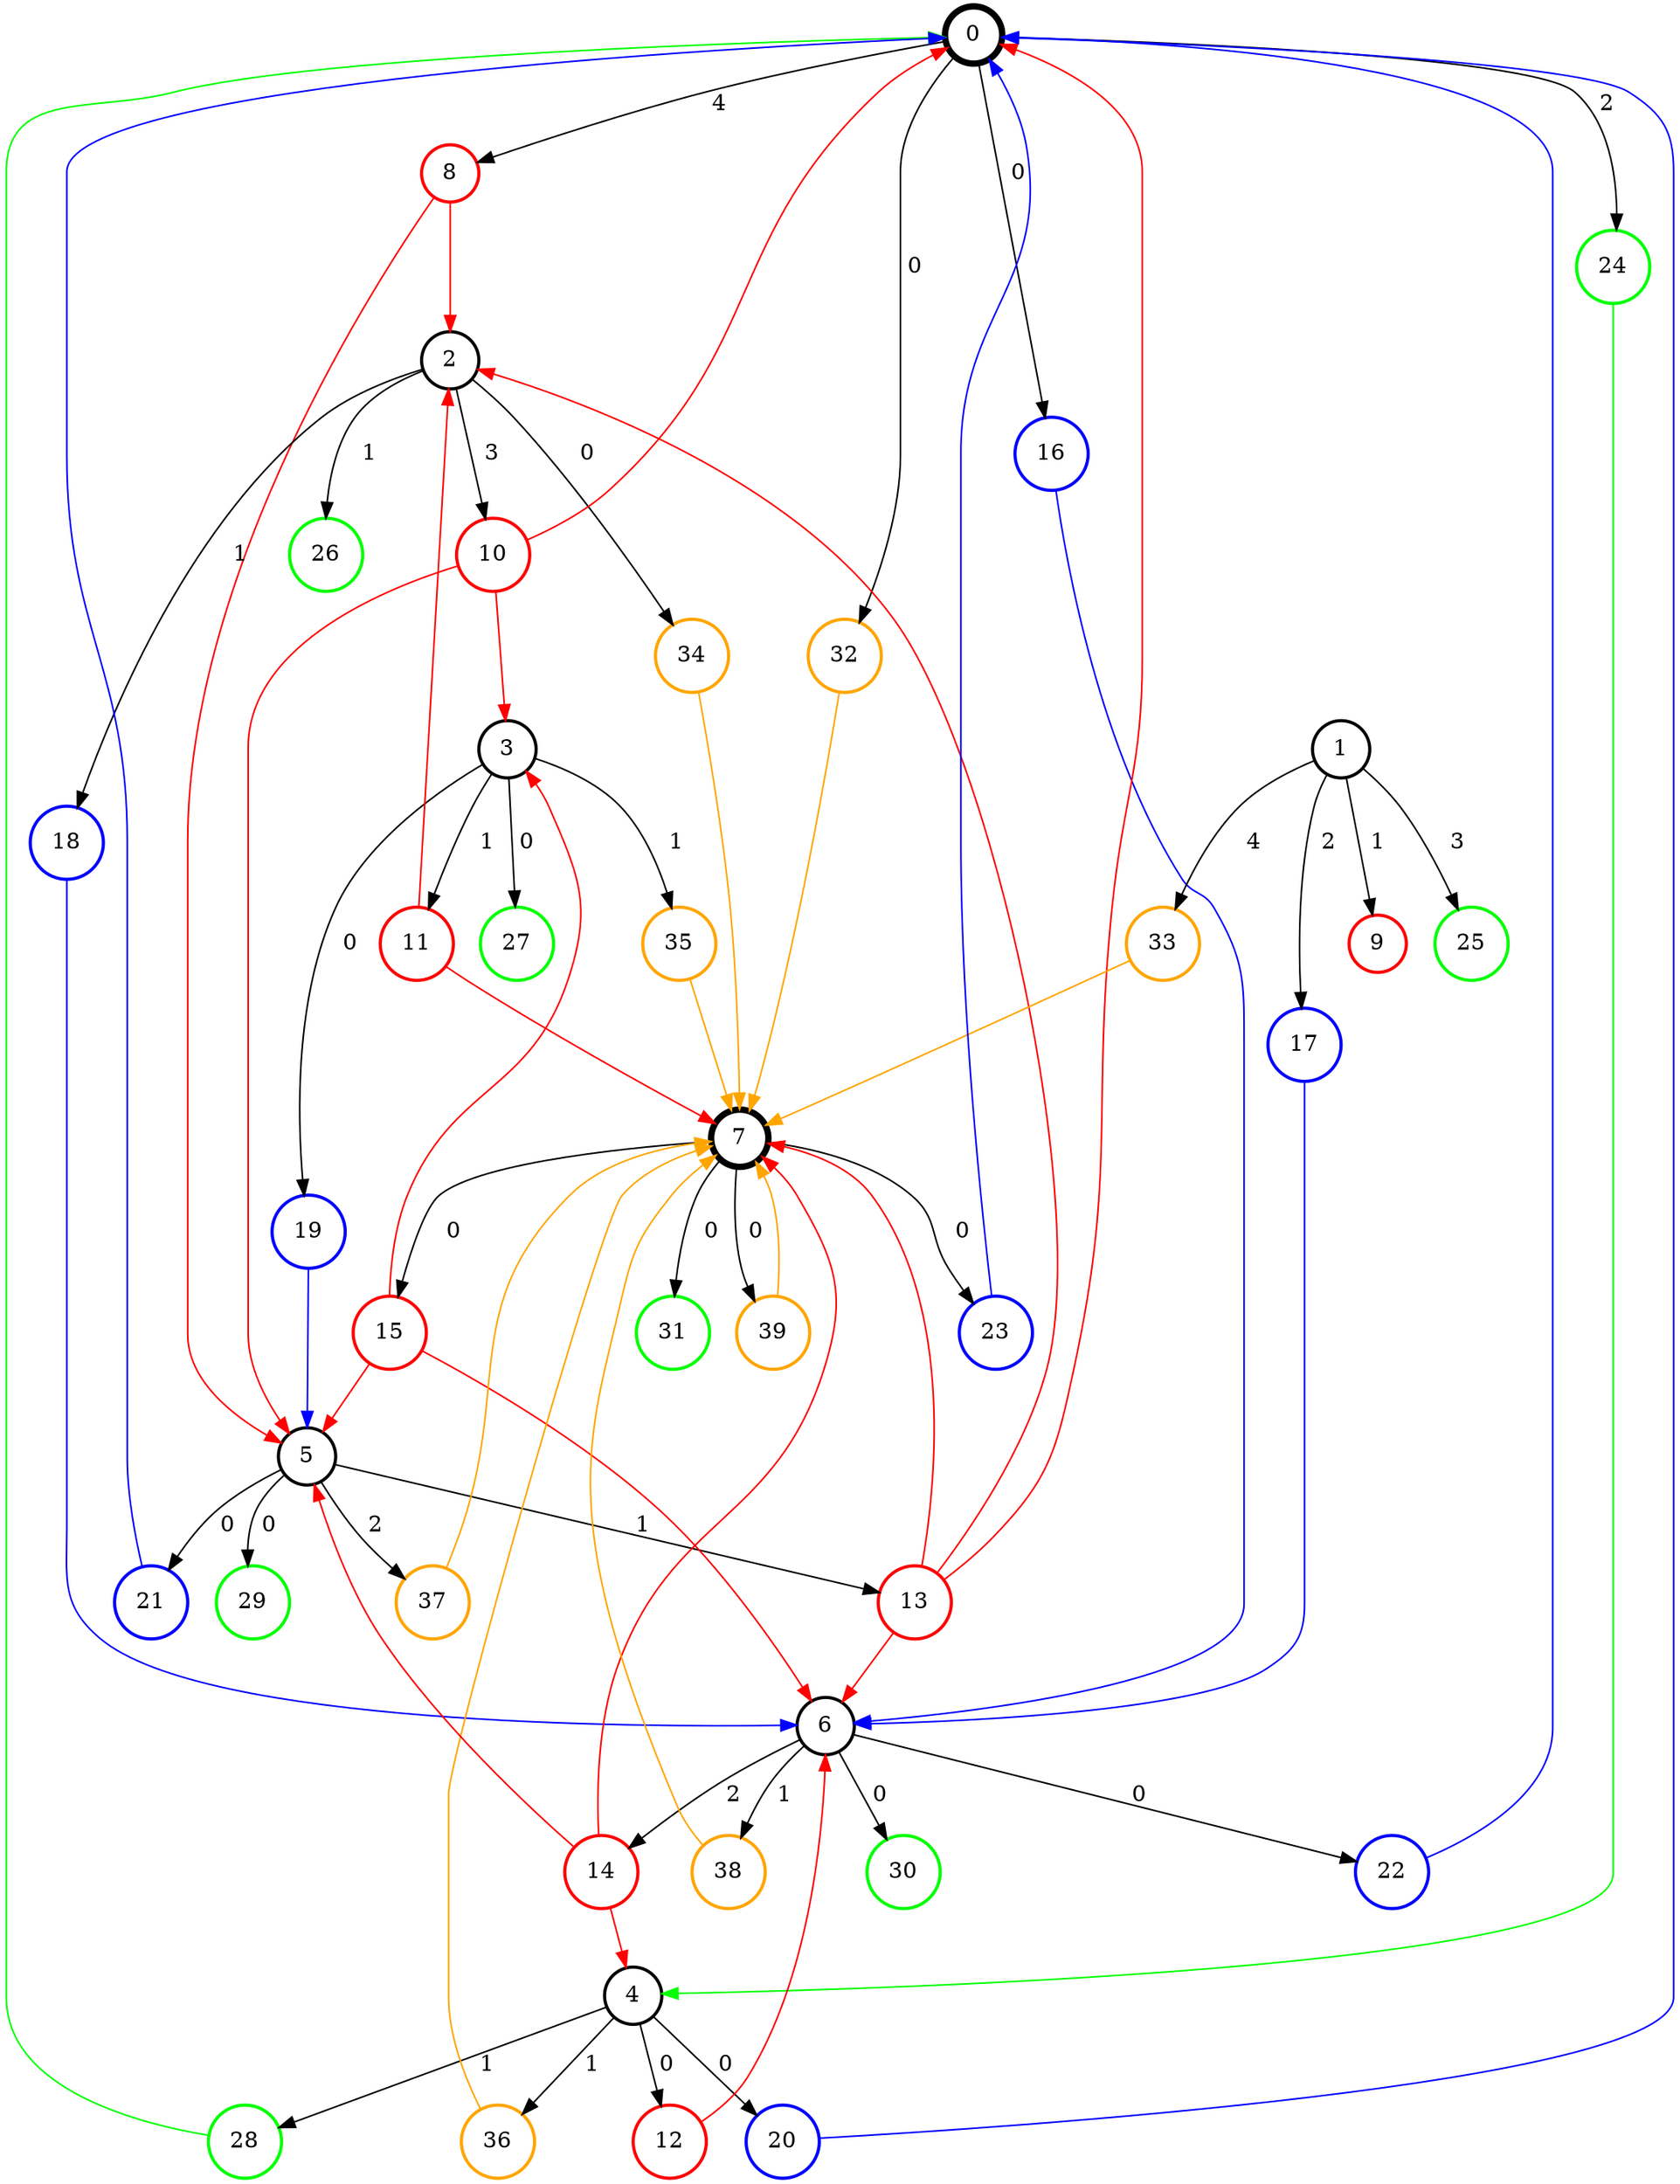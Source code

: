 digraph G {
margin = 0;
forcelabels = true;
node [ shape = circle, penwidth = 2 ];

0 [ penwidth = 4 ];
7 [ penwidth = 4 ];

0 -> 8 [ label = " 4 " ];
0 -> 16 [ label = " 0 " ];
0 -> 24 [ label = " 2 " ];
0 -> 32 [ label = " 0 " ];
8 [ color = red ];
16 [ color = blue ];
24 [ color = green ];
32 [ color = orange ];
32 -> 7 [ color = orange ];
8 -> 2 [ color = red ];
10 -> 0 [ color = red ];
24 -> 4 [ color = green ];
28 -> 0 [ color = green ];
8 -> 5 [ color = red ];
13 -> 0 [ color = red ];
16 -> 6 [ color = blue ];
1 -> 9 [ label = " 1 " ];
1 -> 17 [ label = " 2 " ];
1 -> 25 [ label = " 3 " ];
1 -> 33 [ label = " 4 " ];
9 [ color = red ];
17 [ color = blue ];
25 [ color = green ];
33 [ color = orange ];
33 -> 7 [ color = orange ];
17 -> 6 [ color = blue ];
2 -> 10 [ label = " 3 " ];
2 -> 18 [ label = " 1 " ];
2 -> 26 [ label = " 1 " ];
2 -> 34 [ label = " 0 " ];
10 [ color = red ];
18 [ color = blue ];
26 [ color = green ];
34 [ color = orange ];
34 -> 7 [ color = orange ];
10 -> 3 [ color = red ];
11 -> 2 [ color = red ];
10 -> 5 [ color = red ];
13 -> 2 [ color = red ];
18 -> 6 [ color = blue ];
3 -> 11 [ label = " 1 " ];
3 -> 19 [ label = " 0 " ];
3 -> 27 [ label = " 0 " ];
3 -> 35 [ label = " 1 " ];
11 [ color = red ];
19 [ color = blue ];
27 [ color = green ];
35 [ color = orange ];
35 -> 7 [ color = orange ];
11 -> 7 [ color = red ];
15 -> 3 [ color = red ];
19 -> 5 [ color = blue ];
4 -> 12 [ label = " 0 " ];
4 -> 20 [ label = " 0 " ];
4 -> 28 [ label = " 1 " ];
4 -> 36 [ label = " 1 " ];
12 [ color = red ];
20 [ color = blue ];
28 [ color = green ];
36 [ color = orange ];
36 -> 7 [ color = orange ];
12 -> 6 [ color = red ];
14 -> 4 [ color = red ];
20 -> 0 [ color = blue ];
5 -> 13 [ label = " 1 " ];
5 -> 21 [ label = " 0 " ];
5 -> 29 [ label = " 0 " ];
5 -> 37 [ label = " 2 " ];
13 [ color = red ];
21 [ color = blue ];
29 [ color = green ];
37 [ color = orange ];
37 -> 7 [ color = orange ];
13 -> 7 [ color = red ];
15 -> 5 [ color = red ];
13 -> 6 [ color = red ];
14 -> 5 [ color = red ];
21 -> 0 [ color = blue ];
7 -> 15 [ label = " 0 " ];
7 -> 23 [ label = " 0 " ];
7 -> 31 [ label = " 0 " ];
7 -> 39 [ label = " 0 " ];
15 [ color = red ];
23 [ color = blue ];
31 [ color = green ];
39 [ color = orange ];
39 -> 7 [ color = orange ];
15 -> 6 [ color = red ];
14 -> 7 [ color = red ];
23 -> 0 [ color = blue ];
6 -> 14 [ label = " 2 " ];
6 -> 22 [ label = " 0 " ];
6 -> 30 [ label = " 0 " ];
6 -> 38 [ label = " 1 " ];
14 [ color = red ];
22 [ color = blue ];
30 [ color = green ];
38 [ color = orange ];
38 -> 7 [ color = orange ];
22 -> 0 [ color = blue ];
}
